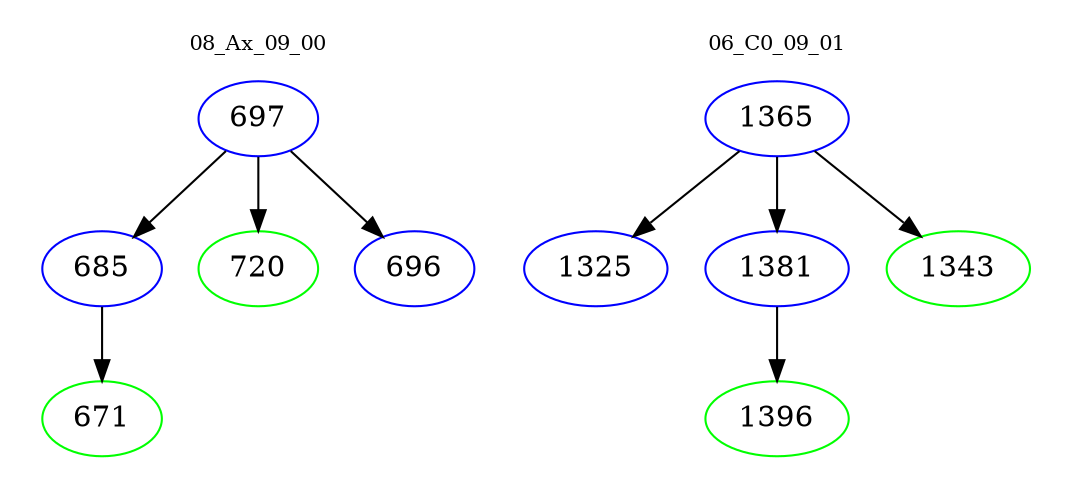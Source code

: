 digraph{
subgraph cluster_0 {
color = white
label = "08_Ax_09_00";
fontsize=10;
T0_697 [label="697", color="blue"]
T0_697 -> T0_685 [color="black"]
T0_685 [label="685", color="blue"]
T0_685 -> T0_671 [color="black"]
T0_671 [label="671", color="green"]
T0_697 -> T0_720 [color="black"]
T0_720 [label="720", color="green"]
T0_697 -> T0_696 [color="black"]
T0_696 [label="696", color="blue"]
}
subgraph cluster_1 {
color = white
label = "06_C0_09_01";
fontsize=10;
T1_1365 [label="1365", color="blue"]
T1_1365 -> T1_1325 [color="black"]
T1_1325 [label="1325", color="blue"]
T1_1365 -> T1_1381 [color="black"]
T1_1381 [label="1381", color="blue"]
T1_1381 -> T1_1396 [color="black"]
T1_1396 [label="1396", color="green"]
T1_1365 -> T1_1343 [color="black"]
T1_1343 [label="1343", color="green"]
}
}
